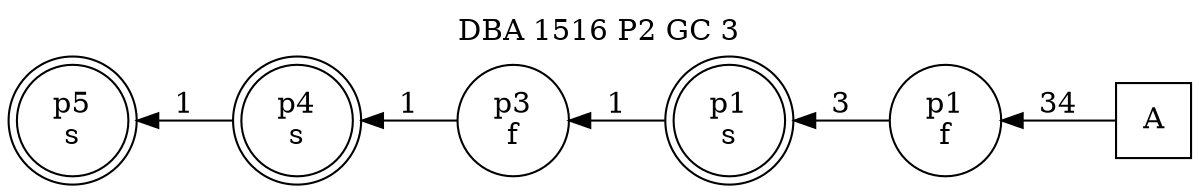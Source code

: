 digraph DBA_1516_P2_GC_3_GOOD {
labelloc="tl"
label= " DBA 1516 P2 GC 3 "
rankdir="RL";
"A" [shape="square" label="A"]
"p1_f" [shape="circle" label="p1
f"]
"p1_s" [shape="doublecircle" label="p1
s"]
"p3_f" [shape="circle" label="p3
f"]
"p4_s" [shape="doublecircle" label="p4
s"]
"p5_s" [shape="doublecircle" label="p5
s"]
"A" -> "p1_f" [ label=34]
"p1_f" -> "p1_s" [ label=3]
"p1_s" -> "p3_f" [ label=1]
"p3_f" -> "p4_s" [ label=1]
"p4_s" -> "p5_s" [ label=1]
}
